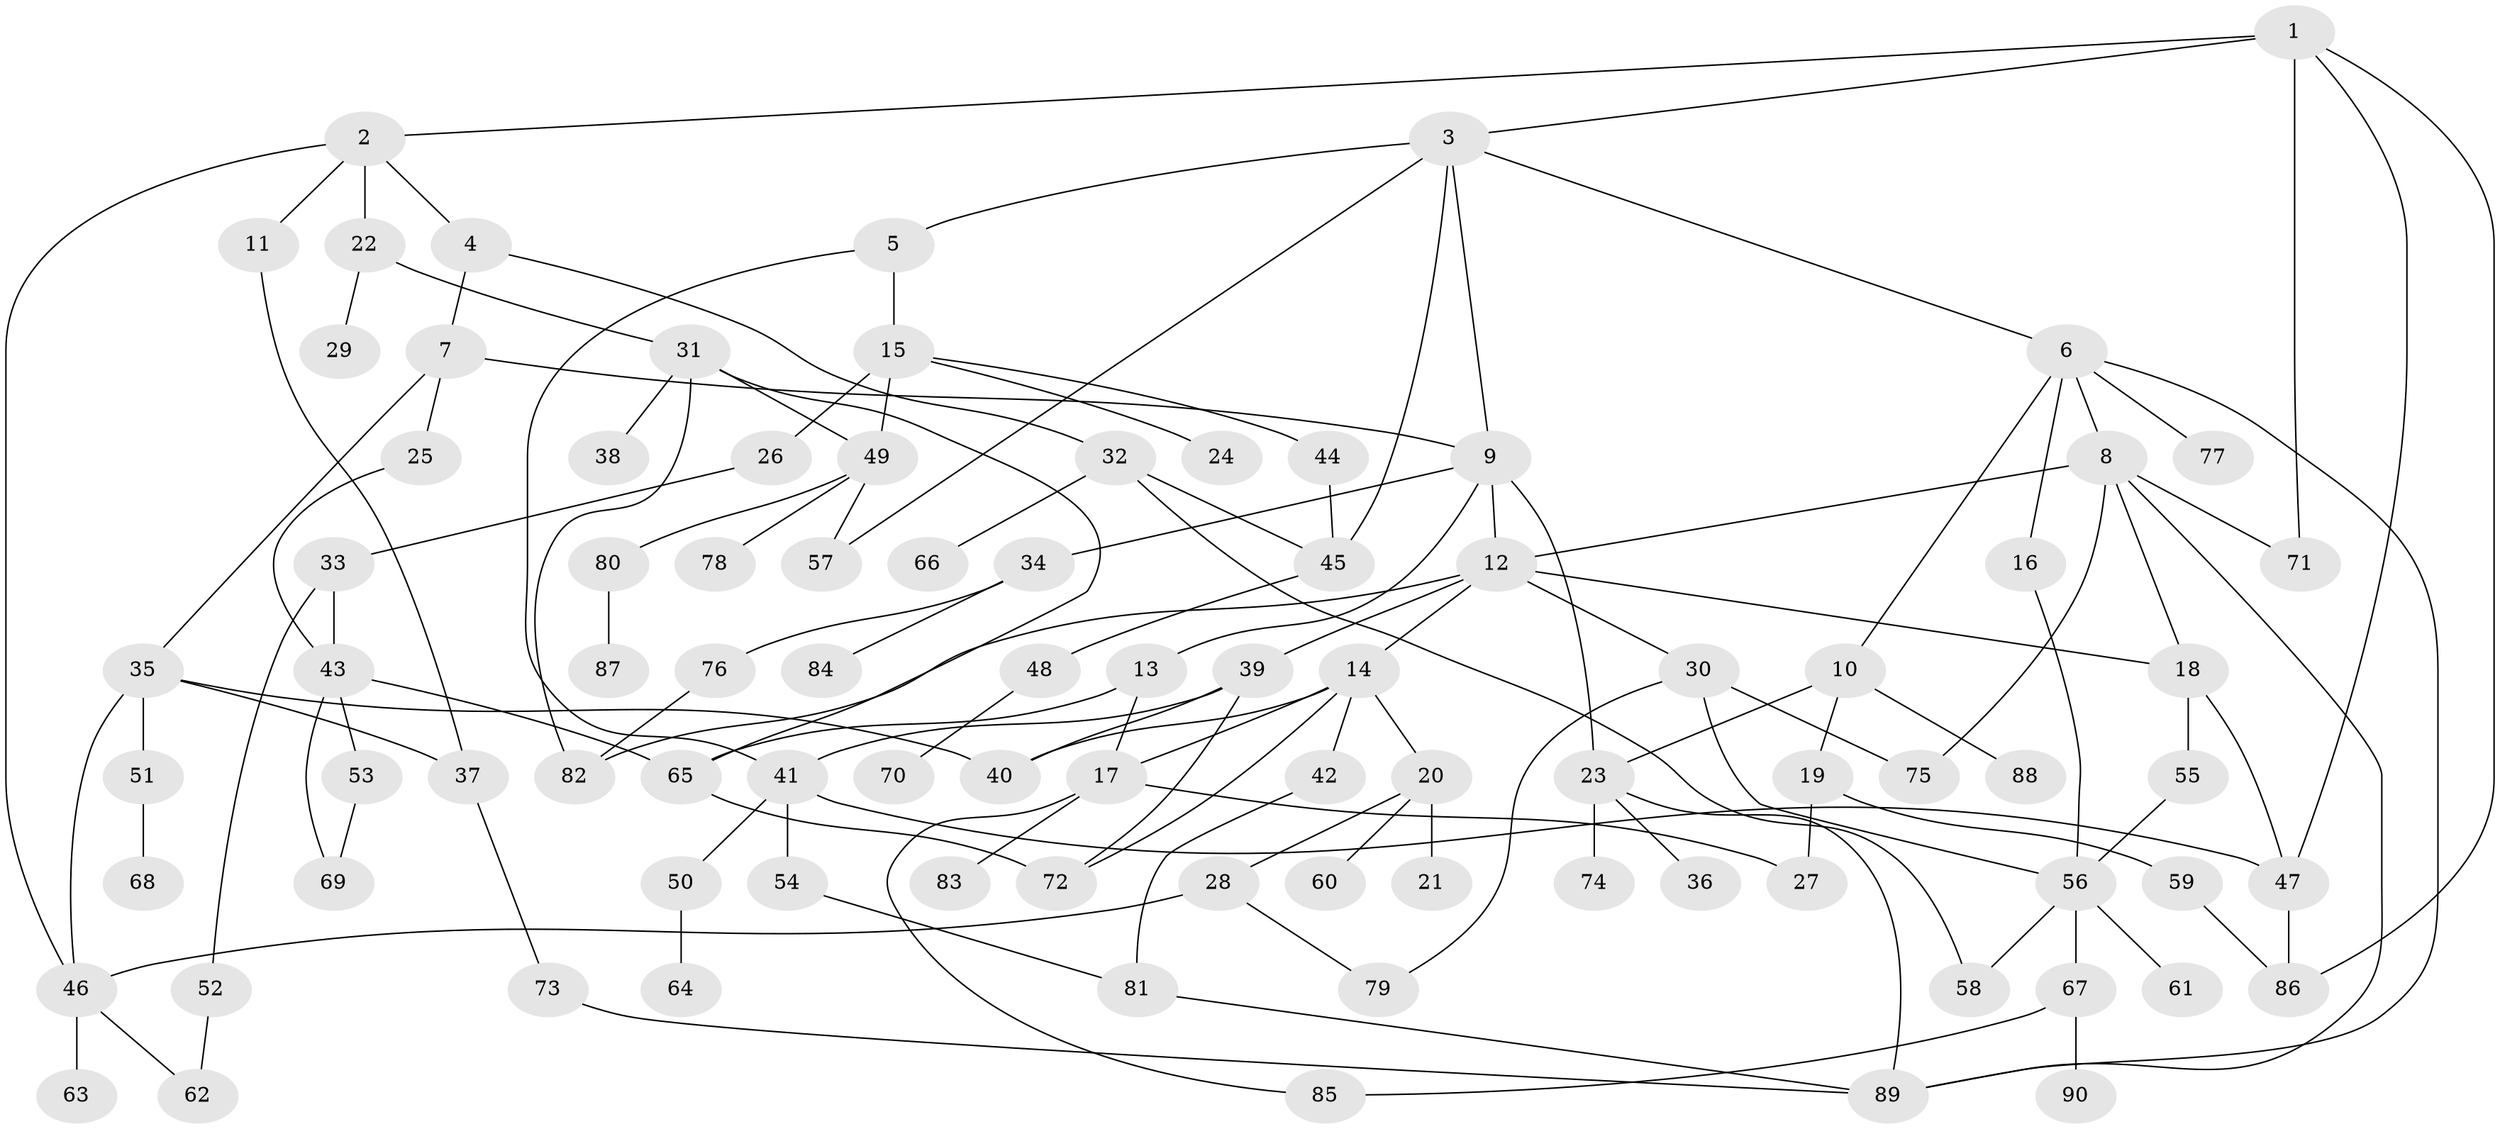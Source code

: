 // Generated by graph-tools (version 1.1) at 2025/25/03/09/25 03:25:30]
// undirected, 90 vertices, 130 edges
graph export_dot {
graph [start="1"]
  node [color=gray90,style=filled];
  1;
  2;
  3;
  4;
  5;
  6;
  7;
  8;
  9;
  10;
  11;
  12;
  13;
  14;
  15;
  16;
  17;
  18;
  19;
  20;
  21;
  22;
  23;
  24;
  25;
  26;
  27;
  28;
  29;
  30;
  31;
  32;
  33;
  34;
  35;
  36;
  37;
  38;
  39;
  40;
  41;
  42;
  43;
  44;
  45;
  46;
  47;
  48;
  49;
  50;
  51;
  52;
  53;
  54;
  55;
  56;
  57;
  58;
  59;
  60;
  61;
  62;
  63;
  64;
  65;
  66;
  67;
  68;
  69;
  70;
  71;
  72;
  73;
  74;
  75;
  76;
  77;
  78;
  79;
  80;
  81;
  82;
  83;
  84;
  85;
  86;
  87;
  88;
  89;
  90;
  1 -- 2;
  1 -- 3;
  1 -- 47;
  1 -- 86;
  1 -- 71;
  2 -- 4;
  2 -- 11;
  2 -- 22;
  2 -- 46;
  3 -- 5;
  3 -- 6;
  3 -- 45;
  3 -- 9;
  3 -- 57;
  4 -- 7;
  4 -- 32;
  5 -- 15;
  5 -- 41;
  6 -- 8;
  6 -- 10;
  6 -- 16;
  6 -- 77;
  6 -- 89;
  7 -- 9;
  7 -- 25;
  7 -- 35;
  8 -- 12;
  8 -- 71;
  8 -- 75;
  8 -- 18;
  8 -- 89;
  9 -- 13;
  9 -- 34;
  9 -- 23;
  9 -- 12;
  10 -- 19;
  10 -- 23;
  10 -- 88;
  11 -- 37;
  12 -- 14;
  12 -- 18;
  12 -- 30;
  12 -- 39;
  12 -- 82;
  13 -- 17;
  13 -- 65;
  14 -- 20;
  14 -- 42;
  14 -- 17;
  14 -- 40;
  14 -- 72;
  15 -- 24;
  15 -- 26;
  15 -- 44;
  15 -- 49;
  16 -- 56;
  17 -- 27;
  17 -- 83;
  17 -- 85;
  18 -- 47;
  18 -- 55;
  19 -- 59;
  19 -- 27;
  20 -- 21;
  20 -- 28;
  20 -- 60;
  22 -- 29;
  22 -- 31;
  23 -- 36;
  23 -- 74;
  23 -- 89;
  25 -- 43;
  26 -- 33;
  28 -- 79;
  28 -- 46;
  30 -- 75;
  30 -- 56;
  30 -- 79;
  31 -- 38;
  31 -- 49;
  31 -- 65;
  31 -- 82;
  32 -- 58;
  32 -- 66;
  32 -- 45;
  33 -- 43;
  33 -- 52;
  34 -- 76;
  34 -- 84;
  35 -- 37;
  35 -- 46;
  35 -- 51;
  35 -- 40;
  37 -- 73;
  39 -- 40;
  39 -- 41;
  39 -- 72;
  41 -- 50;
  41 -- 54;
  41 -- 47;
  42 -- 81;
  43 -- 53;
  43 -- 65;
  43 -- 69;
  44 -- 45;
  45 -- 48;
  46 -- 62;
  46 -- 63;
  47 -- 86;
  48 -- 70;
  49 -- 57;
  49 -- 78;
  49 -- 80;
  50 -- 64;
  51 -- 68;
  52 -- 62;
  53 -- 69;
  54 -- 81;
  55 -- 56;
  56 -- 61;
  56 -- 67;
  56 -- 58;
  59 -- 86;
  65 -- 72;
  67 -- 85;
  67 -- 90;
  73 -- 89;
  76 -- 82;
  80 -- 87;
  81 -- 89;
}
